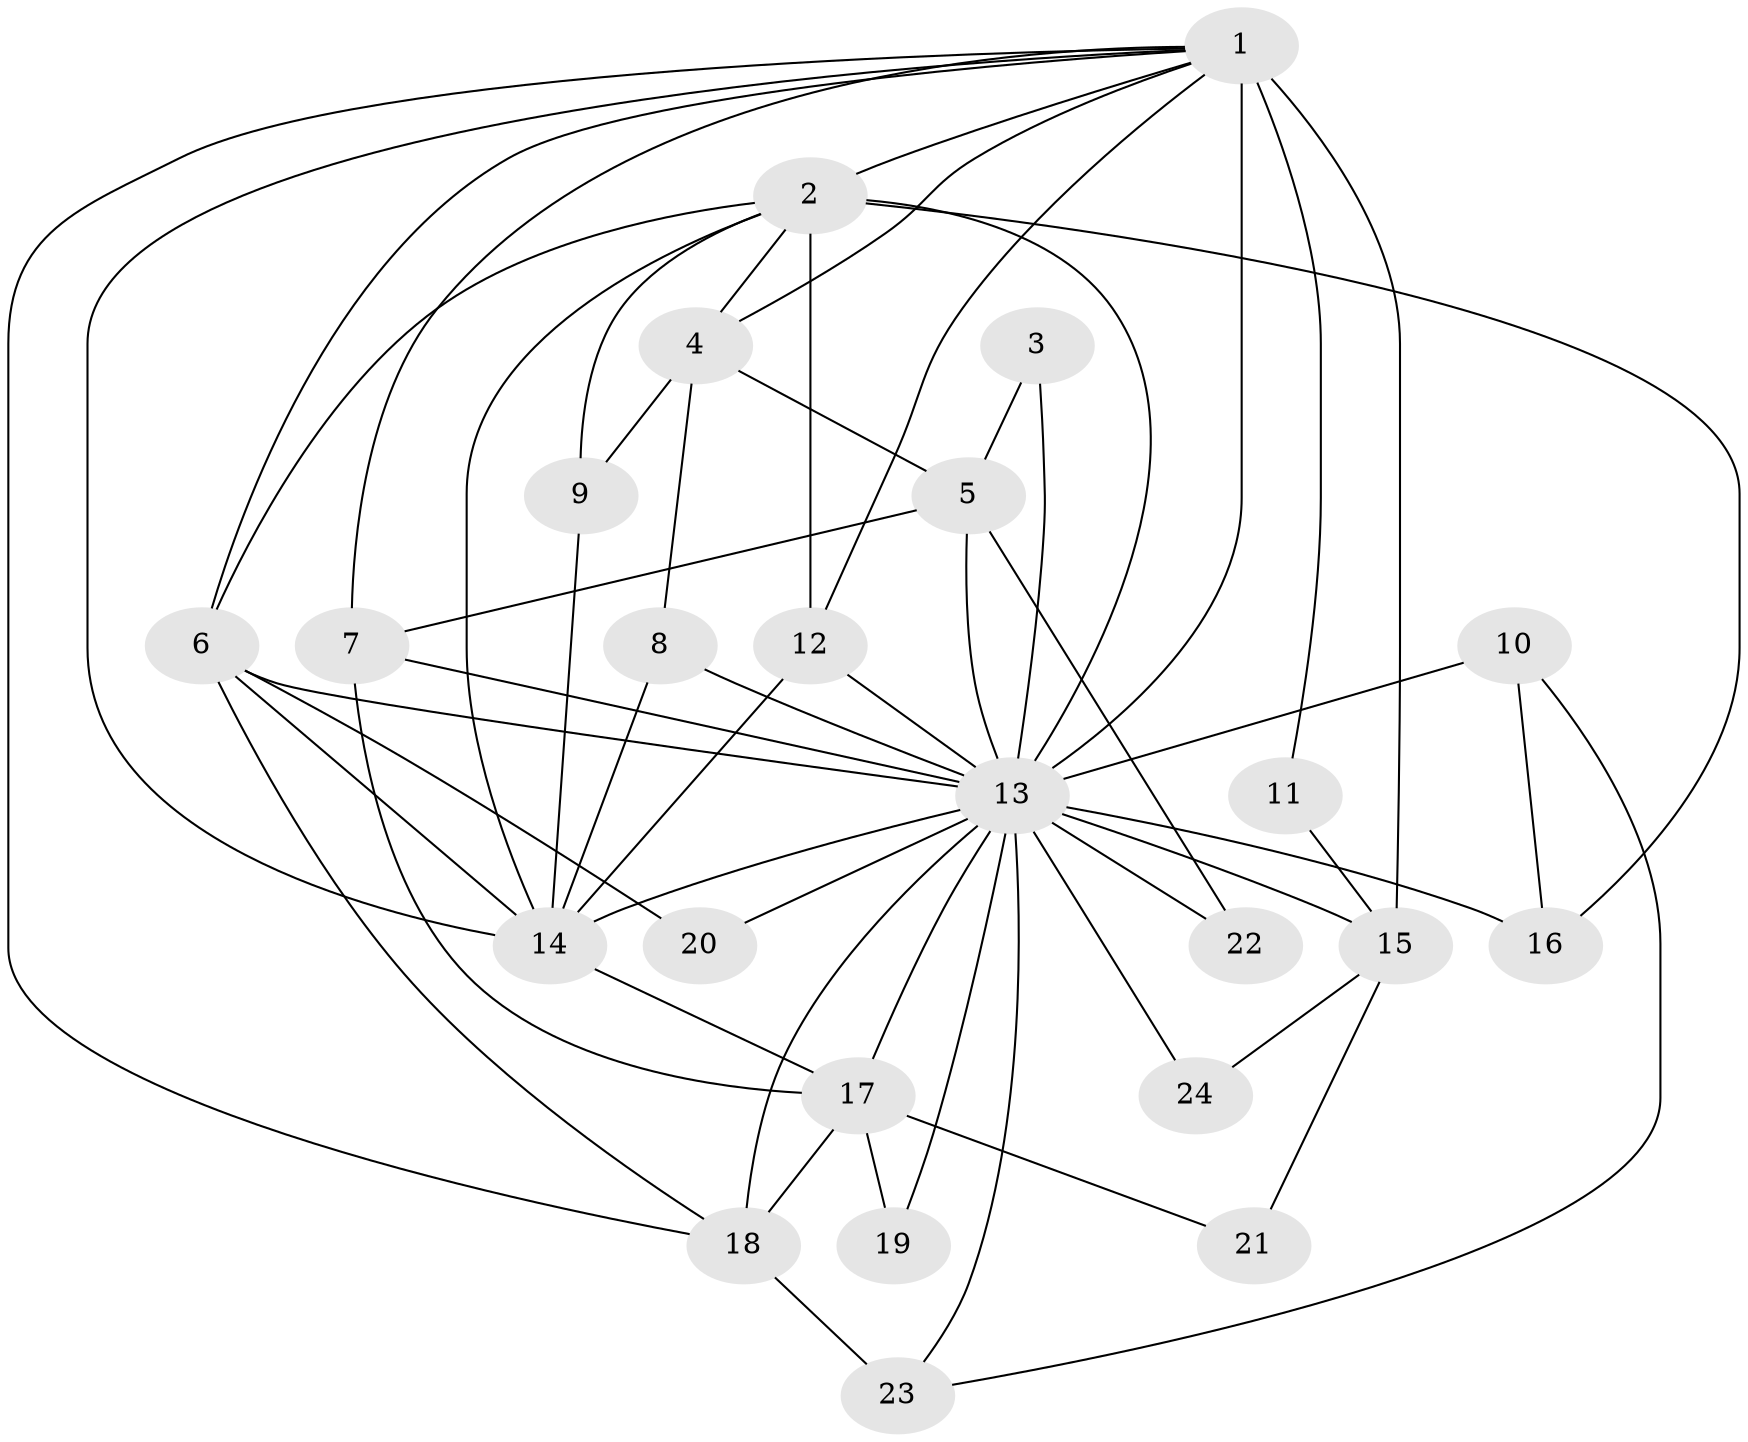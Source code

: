 // original degree distribution, {10: 0.02564102564102564, 16: 0.01282051282051282, 15: 0.01282051282051282, 14: 0.02564102564102564, 19: 0.02564102564102564, 27: 0.01282051282051282, 18: 0.02564102564102564, 2: 0.5512820512820513, 4: 0.07692307692307693, 3: 0.16666666666666666, 9: 0.01282051282051282, 7: 0.01282051282051282, 6: 0.02564102564102564, 5: 0.01282051282051282}
// Generated by graph-tools (version 1.1) at 2025/36/03/04/25 23:36:30]
// undirected, 24 vertices, 57 edges
graph export_dot {
  node [color=gray90,style=filled];
  1;
  2;
  3;
  4;
  5;
  6;
  7;
  8;
  9;
  10;
  11;
  12;
  13;
  14;
  15;
  16;
  17;
  18;
  19;
  20;
  21;
  22;
  23;
  24;
  1 -- 2 [weight=3.0];
  1 -- 4 [weight=2.0];
  1 -- 6 [weight=2.0];
  1 -- 7 [weight=2.0];
  1 -- 11 [weight=1.0];
  1 -- 12 [weight=1.0];
  1 -- 13 [weight=13.0];
  1 -- 14 [weight=3.0];
  1 -- 15 [weight=2.0];
  1 -- 18 [weight=1.0];
  2 -- 4 [weight=1.0];
  2 -- 6 [weight=3.0];
  2 -- 9 [weight=1.0];
  2 -- 12 [weight=1.0];
  2 -- 13 [weight=6.0];
  2 -- 14 [weight=2.0];
  2 -- 16 [weight=1.0];
  3 -- 5 [weight=1.0];
  3 -- 13 [weight=1.0];
  4 -- 5 [weight=2.0];
  4 -- 8 [weight=1.0];
  4 -- 9 [weight=1.0];
  5 -- 7 [weight=1.0];
  5 -- 13 [weight=1.0];
  5 -- 22 [weight=1.0];
  6 -- 13 [weight=6.0];
  6 -- 14 [weight=1.0];
  6 -- 18 [weight=1.0];
  6 -- 20 [weight=2.0];
  7 -- 13 [weight=1.0];
  7 -- 17 [weight=1.0];
  8 -- 13 [weight=1.0];
  8 -- 14 [weight=1.0];
  9 -- 14 [weight=1.0];
  10 -- 13 [weight=3.0];
  10 -- 16 [weight=1.0];
  10 -- 23 [weight=1.0];
  11 -- 15 [weight=1.0];
  12 -- 13 [weight=2.0];
  12 -- 14 [weight=1.0];
  13 -- 14 [weight=9.0];
  13 -- 15 [weight=2.0];
  13 -- 16 [weight=3.0];
  13 -- 17 [weight=4.0];
  13 -- 18 [weight=1.0];
  13 -- 19 [weight=1.0];
  13 -- 20 [weight=2.0];
  13 -- 22 [weight=1.0];
  13 -- 23 [weight=1.0];
  13 -- 24 [weight=1.0];
  14 -- 17 [weight=1.0];
  15 -- 21 [weight=1.0];
  15 -- 24 [weight=1.0];
  17 -- 18 [weight=1.0];
  17 -- 19 [weight=2.0];
  17 -- 21 [weight=1.0];
  18 -- 23 [weight=2.0];
}
